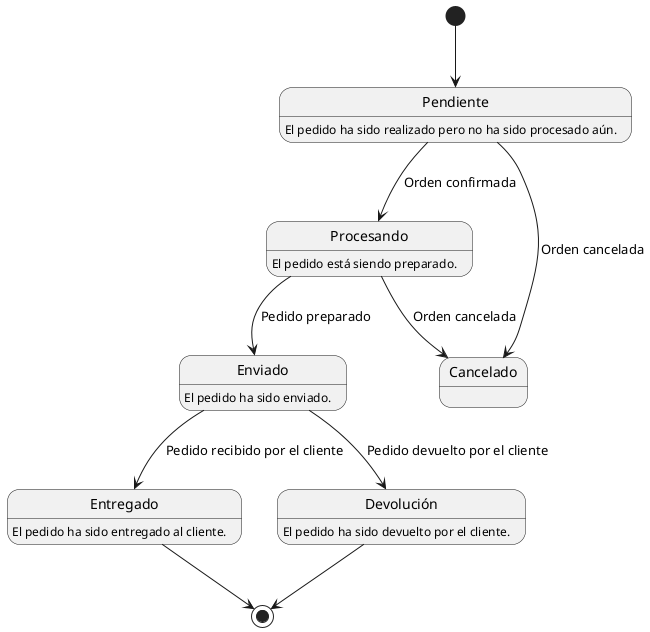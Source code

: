 @startuml
[*] --> Pendiente

Pendiente : El pedido ha sido realizado pero no ha sido procesado aún.
Pendiente --> Procesando: Orden confirmada

Procesando : El pedido está siendo preparado.
Procesando --> Enviado: Pedido preparado

Enviado : El pedido ha sido enviado.
Enviado --> Entregado: Pedido recibido por el cliente

Entregado : El pedido ha sido entregado al cliente.
Entregado --> [*]

Pendiente --> Cancelado: Orden cancelada
Procesando --> Cancelado: Orden cancelada
Enviado --> Devolución: Pedido devuelto por el cliente

Devolución : El pedido ha sido devuelto por el cliente.
Devolución --> [*]
@enduml
